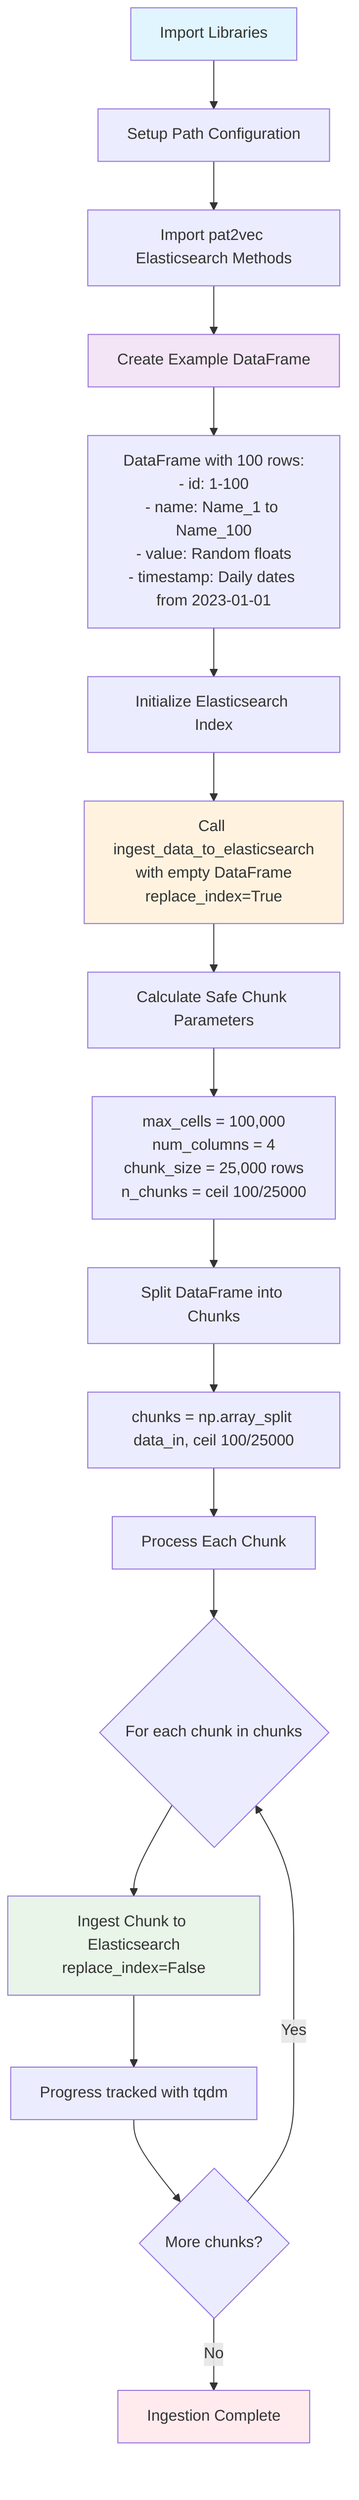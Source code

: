flowchart TD
    A[Import Libraries] --> B[Setup Path Configuration]
    B --> C[Import pat2vec Elasticsearch Methods]
    C --> D[Create Example DataFrame]
    
    D --> E[DataFrame with 100 rows:<br/>- id: 1-100<br/>- name: Name_1 to Name_100<br/>- value: Random floats<br/>- timestamp: Daily dates from 2023-01-01]
    
    E --> F[Initialize Elasticsearch Index]
    F --> G[Call ingest_data_to_elasticsearch<br/>with empty DataFrame<br/>replace_index=True]
    
    G --> H[Calculate Safe Chunk Parameters]
    H --> I[max_cells = 100,000<br/>num_columns = 4<br/>chunk_size = 25,000 rows<br/>n_chunks = ceil 100/25000]
    
    I --> J[Split DataFrame into Chunks]
    J --> K[chunks = np.array_split data_in, ceil 100/25000]
    
    K --> L[Process Each Chunk]
    L --> M{For each chunk in chunks}
    
    M --> N[Ingest Chunk to Elasticsearch<br/>replace_index=False]
    N --> O[Progress tracked with tqdm]
    
    O --> P{More chunks?}
    P -->|Yes| M
    P -->|No| Q[Ingestion Complete]
    
    style A fill:#e1f5fe
    style D fill:#f3e5f5
    style G fill:#fff3e0
    style N fill:#e8f5e8
    style Q fill:#ffebee